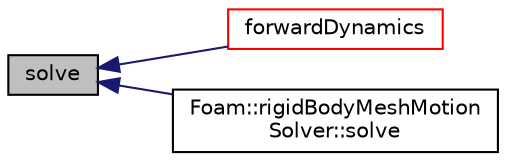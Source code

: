 digraph "solve"
{
  bgcolor="transparent";
  edge [fontname="Helvetica",fontsize="10",labelfontname="Helvetica",labelfontsize="10"];
  node [fontname="Helvetica",fontsize="10",shape=record];
  rankdir="LR";
  Node845 [label="solve",height=0.2,width=0.4,color="black", fillcolor="grey75", style="filled", fontcolor="black"];
  Node845 -> Node846 [dir="back",color="midnightblue",fontsize="10",style="solid",fontname="Helvetica"];
  Node846 [label="forwardDynamics",height=0.2,width=0.4,color="red",URL="$a30461.html#ad07c6d3f9680a6e99058517237114568",tooltip="Calculate and optionally relax the joint acceleration qDdot from. "];
  Node845 -> Node850 [dir="back",color="midnightblue",fontsize="10",style="solid",fontname="Helvetica"];
  Node850 [label="Foam::rigidBodyMeshMotion\lSolver::solve",height=0.2,width=0.4,color="black",URL="$a30489.html#af7d39f0eac0af0ed5785935ac72a1e7d",tooltip="Solve for motion. "];
}
